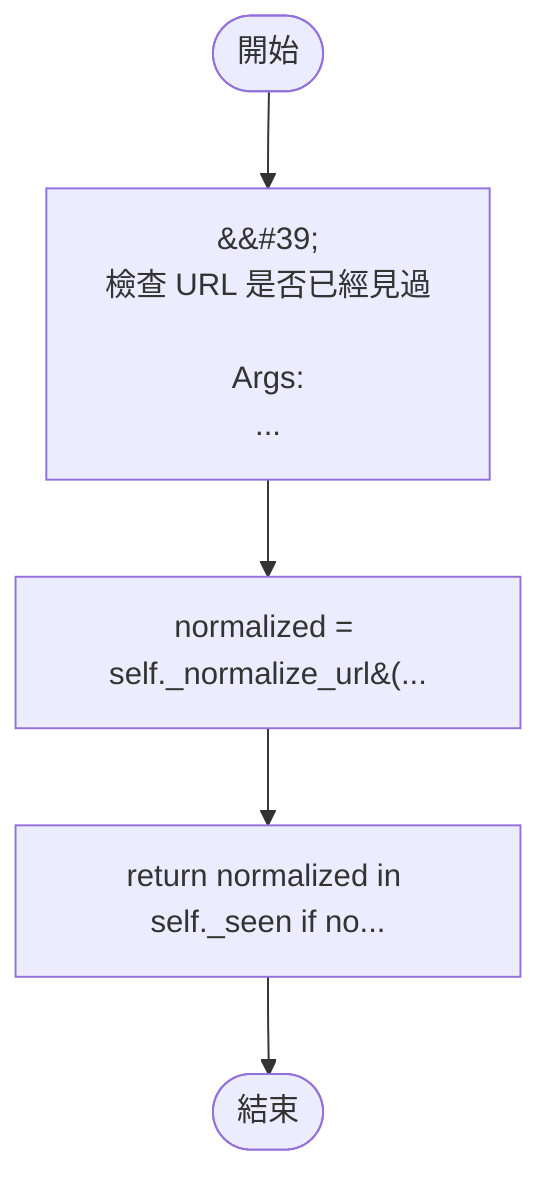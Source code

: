 flowchart TB
    n1([開始])
    n2([結束])
    n3[&amp;&#35;39;\n        檢查 URL 是否已經見過\n\n        Args:\n  ...]
    n4[normalized = self._normalize_url&#40;...]
    n5[return normalized in self._seen if no...]
    n1 --> n3
    n3 --> n4
    n4 --> n5
    n5 --> n2